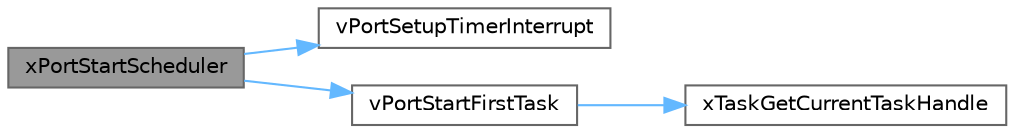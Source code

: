 digraph "xPortStartScheduler"
{
 // LATEX_PDF_SIZE
  bgcolor="transparent";
  edge [fontname=Helvetica,fontsize=10,labelfontname=Helvetica,labelfontsize=10];
  node [fontname=Helvetica,fontsize=10,shape=box,height=0.2,width=0.4];
  rankdir="LR";
  Node1 [id="Node000001",label="xPortStartScheduler",height=0.2,width=0.4,color="gray40", fillcolor="grey60", style="filled", fontcolor="black",tooltip=" "];
  Node1 -> Node2 [id="edge4_Node000001_Node000002",color="steelblue1",style="solid",tooltip=" "];
  Node2 [id="Node000002",label="vPortSetupTimerInterrupt",height=0.2,width=0.4,color="grey40", fillcolor="white", style="filled",URL="$_c_c_s_2_a_r_m___c_m3_2port_8c.html#a4649001ea4d29b80759e6eca4bba58eb",tooltip=" "];
  Node1 -> Node3 [id="edge5_Node000001_Node000003",color="steelblue1",style="solid",tooltip=" "];
  Node3 [id="Node000003",label="vPortStartFirstTask",height=0.2,width=0.4,color="grey40", fillcolor="white", style="filled",URL="$_third_party_2_g_c_c_2_r_p2040_2port_8c.html#a5cfc38319f17c8e804020ec247b6325d",tooltip=" "];
  Node3 -> Node4 [id="edge6_Node000003_Node000004",color="steelblue1",style="solid",tooltip=" "];
  Node4 [id="Node000004",label="xTaskGetCurrentTaskHandle",height=0.2,width=0.4,color="grey40", fillcolor="white", style="filled",URL="$task_8h.html#a85a0f9c9f817b18686efbf8f37c72dfc",tooltip=" "];
}
